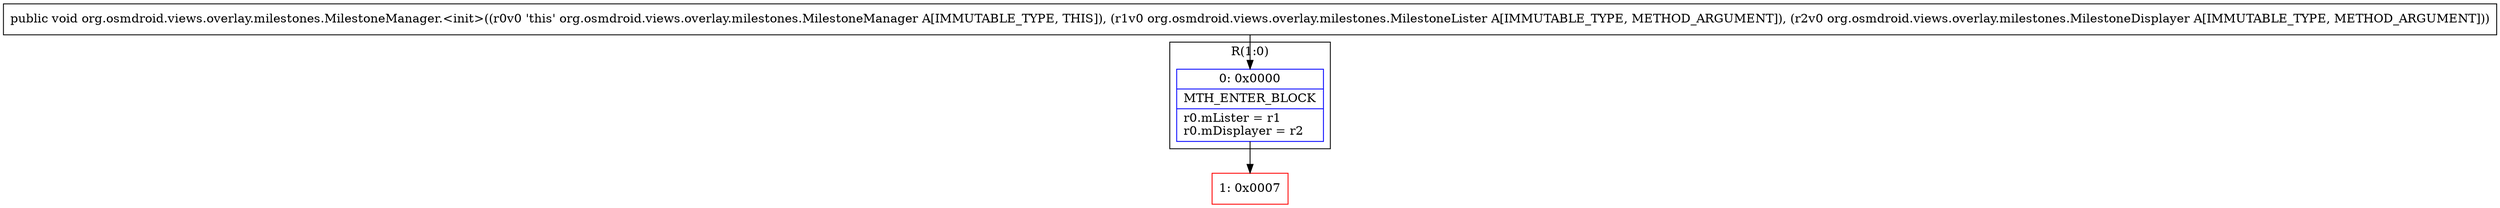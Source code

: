digraph "CFG fororg.osmdroid.views.overlay.milestones.MilestoneManager.\<init\>(Lorg\/osmdroid\/views\/overlay\/milestones\/MilestoneLister;Lorg\/osmdroid\/views\/overlay\/milestones\/MilestoneDisplayer;)V" {
subgraph cluster_Region_951603205 {
label = "R(1:0)";
node [shape=record,color=blue];
Node_0 [shape=record,label="{0\:\ 0x0000|MTH_ENTER_BLOCK\l|r0.mLister = r1\lr0.mDisplayer = r2\l}"];
}
Node_1 [shape=record,color=red,label="{1\:\ 0x0007}"];
MethodNode[shape=record,label="{public void org.osmdroid.views.overlay.milestones.MilestoneManager.\<init\>((r0v0 'this' org.osmdroid.views.overlay.milestones.MilestoneManager A[IMMUTABLE_TYPE, THIS]), (r1v0 org.osmdroid.views.overlay.milestones.MilestoneLister A[IMMUTABLE_TYPE, METHOD_ARGUMENT]), (r2v0 org.osmdroid.views.overlay.milestones.MilestoneDisplayer A[IMMUTABLE_TYPE, METHOD_ARGUMENT])) }"];
MethodNode -> Node_0;
Node_0 -> Node_1;
}

